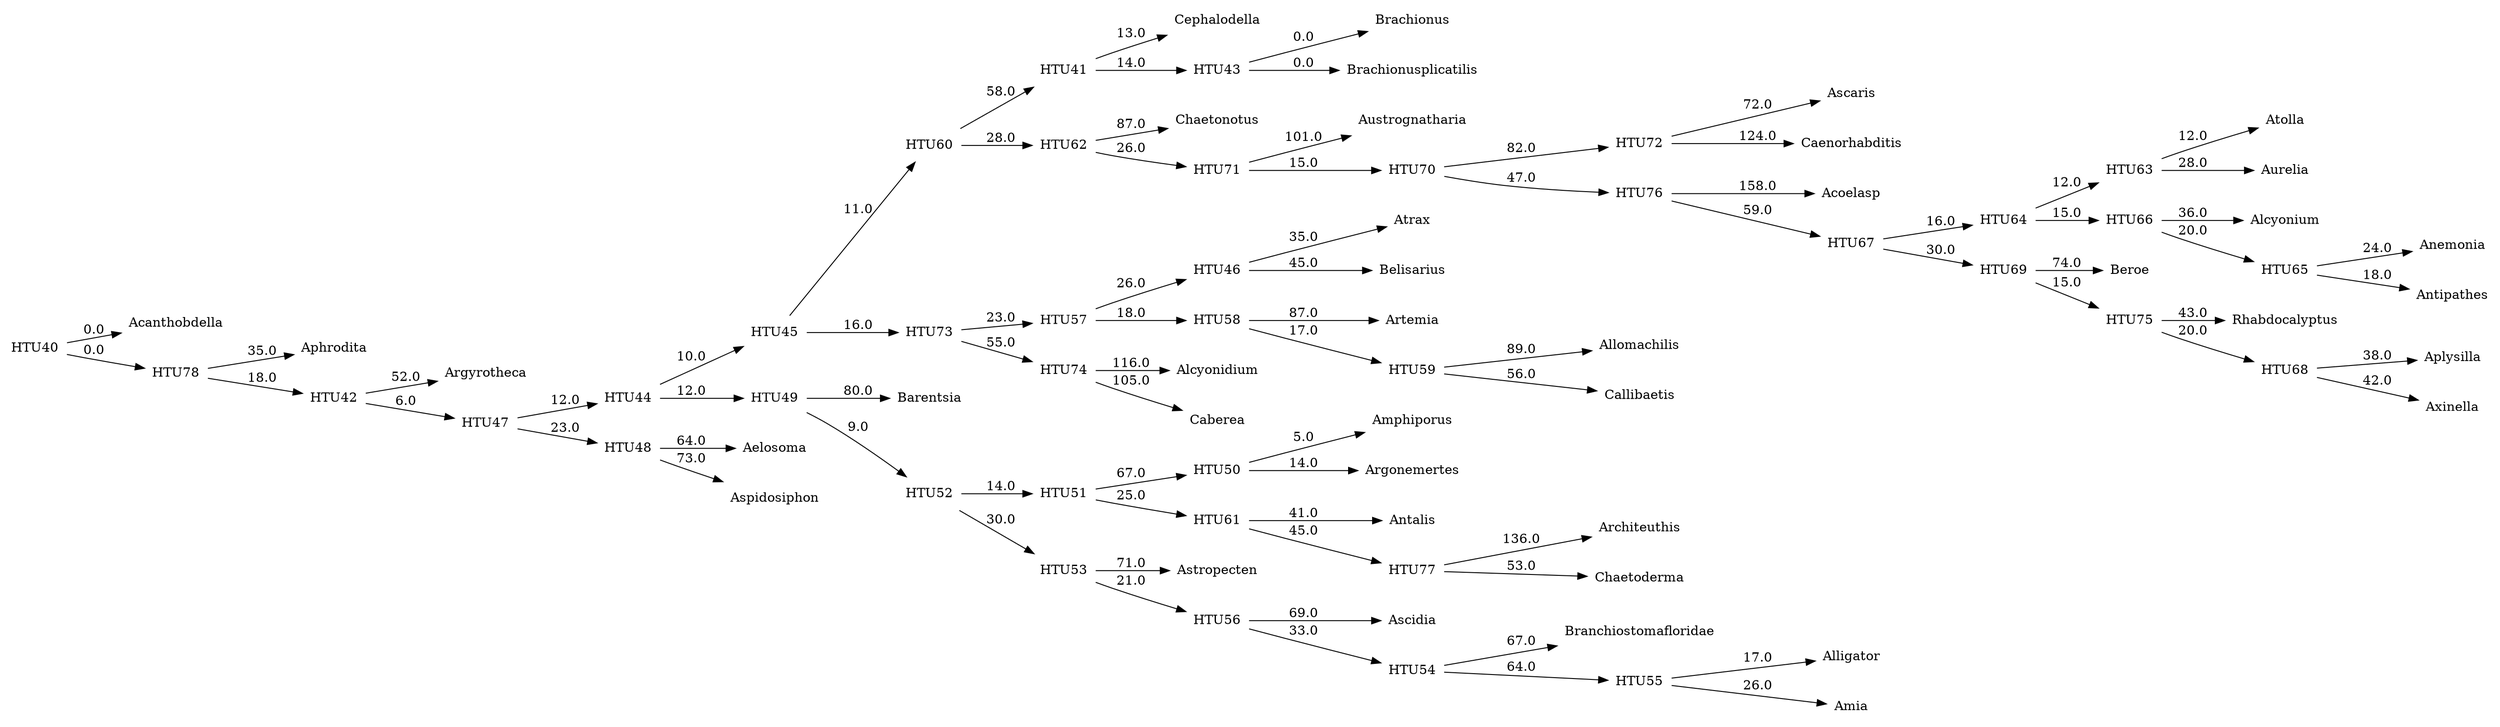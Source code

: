 digraph G {
	rankdir = LR;	edge [colorscheme=spectral11];	node [shape = none];

    0 [label=Acanthobdella];
    1 [label=Acoelasp];
    2 [label=Aelosoma];
    3 [label=Alcyonidium];
    4 [label=Alcyonium];
    5 [label=Alligator];
    6 [label=Allomachilis];
    7 [label=Amia];
    8 [label=Amphiporus];
    9 [label=Anemonia];
    10 [label=Antalis];
    11 [label=Antipathes];
    12 [label=Aphrodita];
    13 [label=Aplysilla];
    14 [label=Architeuthis];
    15 [label=Argonemertes];
    16 [label=Argyrotheca];
    17 [label=Artemia];
    18 [label=Ascaris];
    19 [label=Ascidia];
    20 [label=Aspidosiphon];
    21 [label=Astropecten];
    22 [label=Atolla];
    23 [label=Atrax];
    24 [label=Aurelia];
    25 [label=Austrognatharia];
    26 [label=Axinella];
    27 [label=Barentsia];
    28 [label=Belisarius];
    29 [label=Beroe];
    30 [label=Brachionus];
    31 [label=Brachionusplicatilis];
    32 [label=Branchiostomafloridae];
    33 [label=Caberea];
    34 [label=Caenorhabditis];
    35 [label=Callibaetis];
    36 [label=Cephalodella];
    37 [label=Chaetoderma];
    38 [label=Chaetonotus];
    39 [label=Rhabdocalyptus];
    40 [label=HTU40];
    41 [label=HTU41];
    42 [label=HTU42];
    43 [label=HTU43];
    44 [label=HTU44];
    45 [label=HTU45];
    46 [label=HTU46];
    47 [label=HTU47];
    48 [label=HTU48];
    49 [label=HTU49];
    50 [label=HTU50];
    51 [label=HTU51];
    52 [label=HTU52];
    53 [label=HTU53];
    54 [label=HTU54];
    55 [label=HTU55];
    56 [label=HTU56];
    57 [label=HTU57];
    58 [label=HTU58];
    59 [label=HTU59];
    60 [label=HTU60];
    61 [label=HTU61];
    62 [label=HTU62];
    63 [label=HTU63];
    64 [label=HTU64];
    65 [label=HTU65];
    66 [label=HTU66];
    67 [label=HTU67];
    68 [label=HTU68];
    69 [label=HTU69];
    70 [label=HTU70];
    71 [label=HTU71];
    72 [label=HTU72];
    73 [label=HTU73];
    74 [label=HTU74];
    75 [label=HTU75];
    76 [label=HTU76];
    77 [label=HTU77];
    78 [label=HTU78];
    40 -> 0 [label=0.0];
    40 -> 78 [label=0.0];
    41 -> 36 [label=13.0];
    41 -> 43 [label=14.0];
    42 -> 16 [label=52.0];
    42 -> 47 [label=6.0];
    43 -> 30 [label=0.0];
    43 -> 31 [label=0.0];
    44 -> 45 [label=10.0];
    44 -> 49 [label=12.0];
    45 -> 60 [label=11.0];
    45 -> 73 [label=16.0];
    46 -> 23 [label=35.0];
    46 -> 28 [label=45.0];
    47 -> 44 [label=12.0];
    47 -> 48 [label=23.0];
    48 -> 2 [label=64.0];
    48 -> 20 [label=73.0];
    49 -> 27 [label=80.0];
    49 -> 52 [label=9.0];
    50 -> 8 [label=5.0];
    50 -> 15 [label=14.0];
    51 -> 50 [label=67.0];
    51 -> 61 [label=25.0];
    52 -> 51 [label=14.0];
    52 -> 53 [label=30.0];
    53 -> 21 [label=71.0];
    53 -> 56 [label=21.0];
    54 -> 32 [label=67.0];
    54 -> 55 [label=64.0];
    55 -> 5 [label=17.0];
    55 -> 7 [label=26.0];
    56 -> 19 [label=69.0];
    56 -> 54 [label=33.0];
    57 -> 46 [label=26.0];
    57 -> 58 [label=18.0];
    58 -> 17 [label=87.0];
    58 -> 59 [label=17.0];
    59 -> 6 [label=89.0];
    59 -> 35 [label=56.0];
    60 -> 41 [label=58.0];
    60 -> 62 [label=28.0];
    61 -> 10 [label=41.0];
    61 -> 77 [label=45.0];
    62 -> 38 [label=87.0];
    62 -> 71 [label=26.0];
    63 -> 22 [label=12.0];
    63 -> 24 [label=28.0];
    64 -> 63 [label=12.0];
    64 -> 66 [label=15.0];
    65 -> 9 [label=24.0];
    65 -> 11 [label=18.0];
    66 -> 4 [label=36.0];
    66 -> 65 [label=20.0];
    67 -> 64 [label=16.0];
    67 -> 69 [label=30.0];
    68 -> 13 [label=38.0];
    68 -> 26 [label=42.0];
    69 -> 29 [label=74.0];
    69 -> 75 [label=15.0];
    70 -> 72 [label=82.0];
    70 -> 76 [label=47.0];
    71 -> 25 [label=101.0];
    71 -> 70 [label=15.0];
    72 -> 18 [label=72.0];
    72 -> 34 [label=124.0];
    73 -> 57 [label=23.0];
    73 -> 74 [label=55.0];
    74 -> 3 [label=116.0];
    74 -> 33 [label=105.0];
    75 -> 39 [label=43.0];
    75 -> 68 [label=20.0];
    76 -> 1 [label=158.0];
    76 -> 67 [label=59.0];
    77 -> 14 [label=136.0];
    77 -> 37 [label=53.0];
    78 -> 12 [label=35.0];
    78 -> 42 [label=18.0];
}
//6481.0
